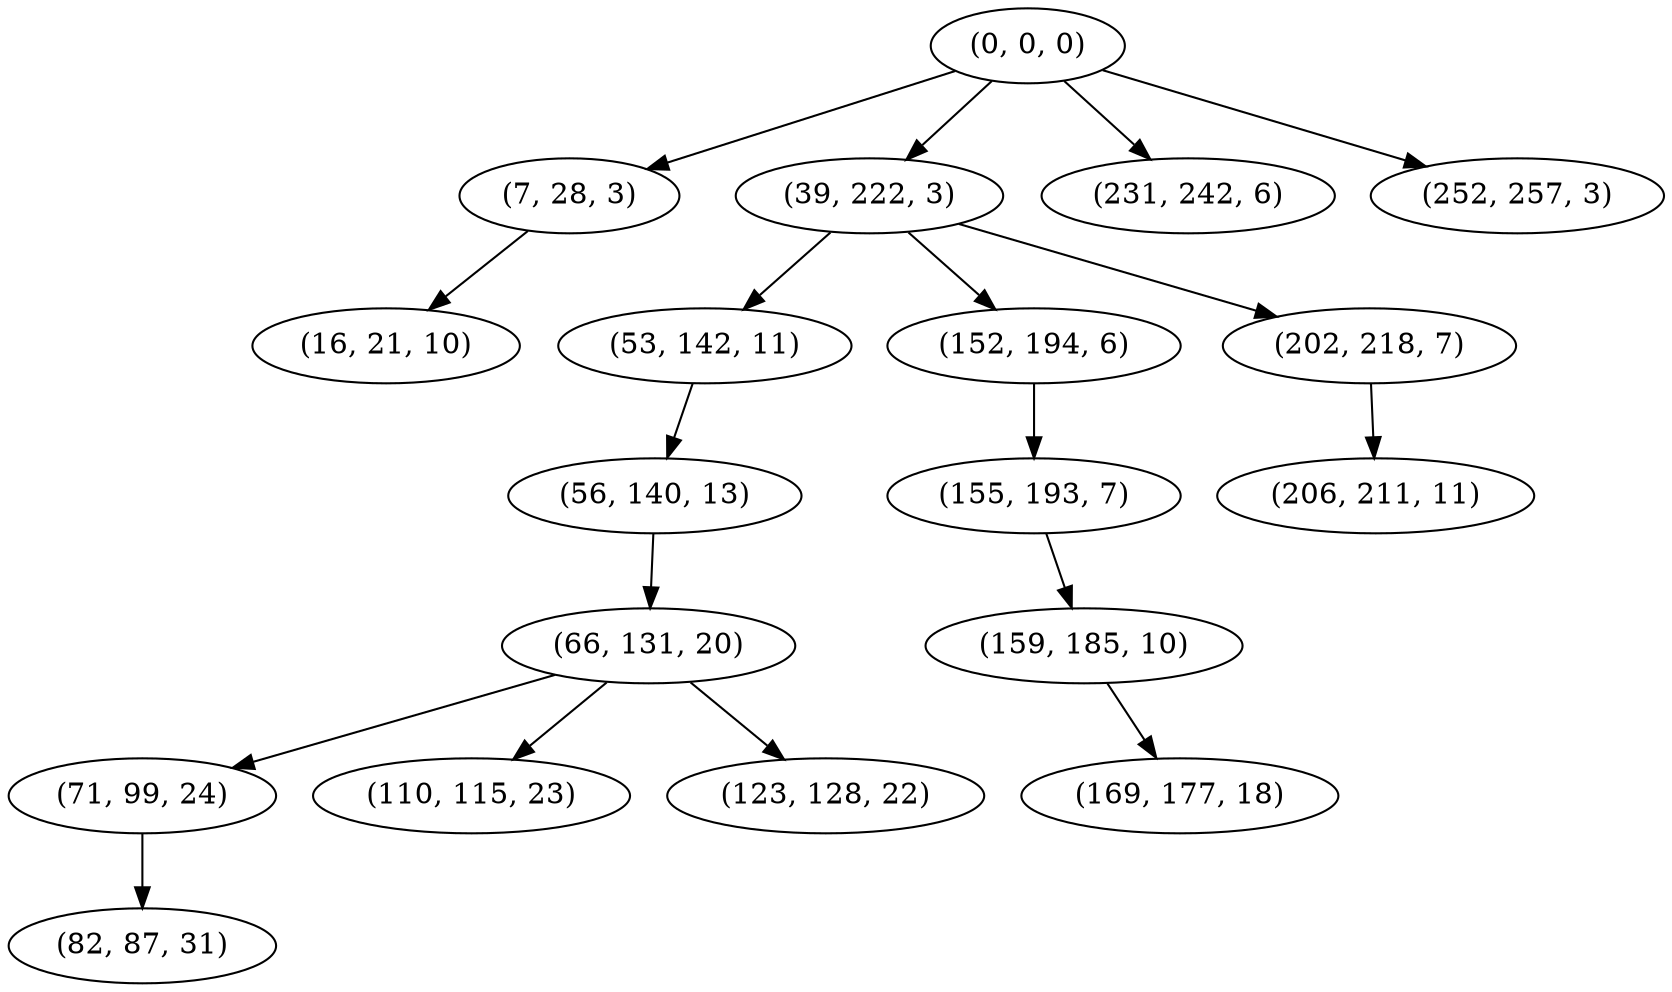 digraph tree {
    "(0, 0, 0)";
    "(7, 28, 3)";
    "(16, 21, 10)";
    "(39, 222, 3)";
    "(53, 142, 11)";
    "(56, 140, 13)";
    "(66, 131, 20)";
    "(71, 99, 24)";
    "(82, 87, 31)";
    "(110, 115, 23)";
    "(123, 128, 22)";
    "(152, 194, 6)";
    "(155, 193, 7)";
    "(159, 185, 10)";
    "(169, 177, 18)";
    "(202, 218, 7)";
    "(206, 211, 11)";
    "(231, 242, 6)";
    "(252, 257, 3)";
    "(0, 0, 0)" -> "(7, 28, 3)";
    "(0, 0, 0)" -> "(39, 222, 3)";
    "(0, 0, 0)" -> "(231, 242, 6)";
    "(0, 0, 0)" -> "(252, 257, 3)";
    "(7, 28, 3)" -> "(16, 21, 10)";
    "(39, 222, 3)" -> "(53, 142, 11)";
    "(39, 222, 3)" -> "(152, 194, 6)";
    "(39, 222, 3)" -> "(202, 218, 7)";
    "(53, 142, 11)" -> "(56, 140, 13)";
    "(56, 140, 13)" -> "(66, 131, 20)";
    "(66, 131, 20)" -> "(71, 99, 24)";
    "(66, 131, 20)" -> "(110, 115, 23)";
    "(66, 131, 20)" -> "(123, 128, 22)";
    "(71, 99, 24)" -> "(82, 87, 31)";
    "(152, 194, 6)" -> "(155, 193, 7)";
    "(155, 193, 7)" -> "(159, 185, 10)";
    "(159, 185, 10)" -> "(169, 177, 18)";
    "(202, 218, 7)" -> "(206, 211, 11)";
}
